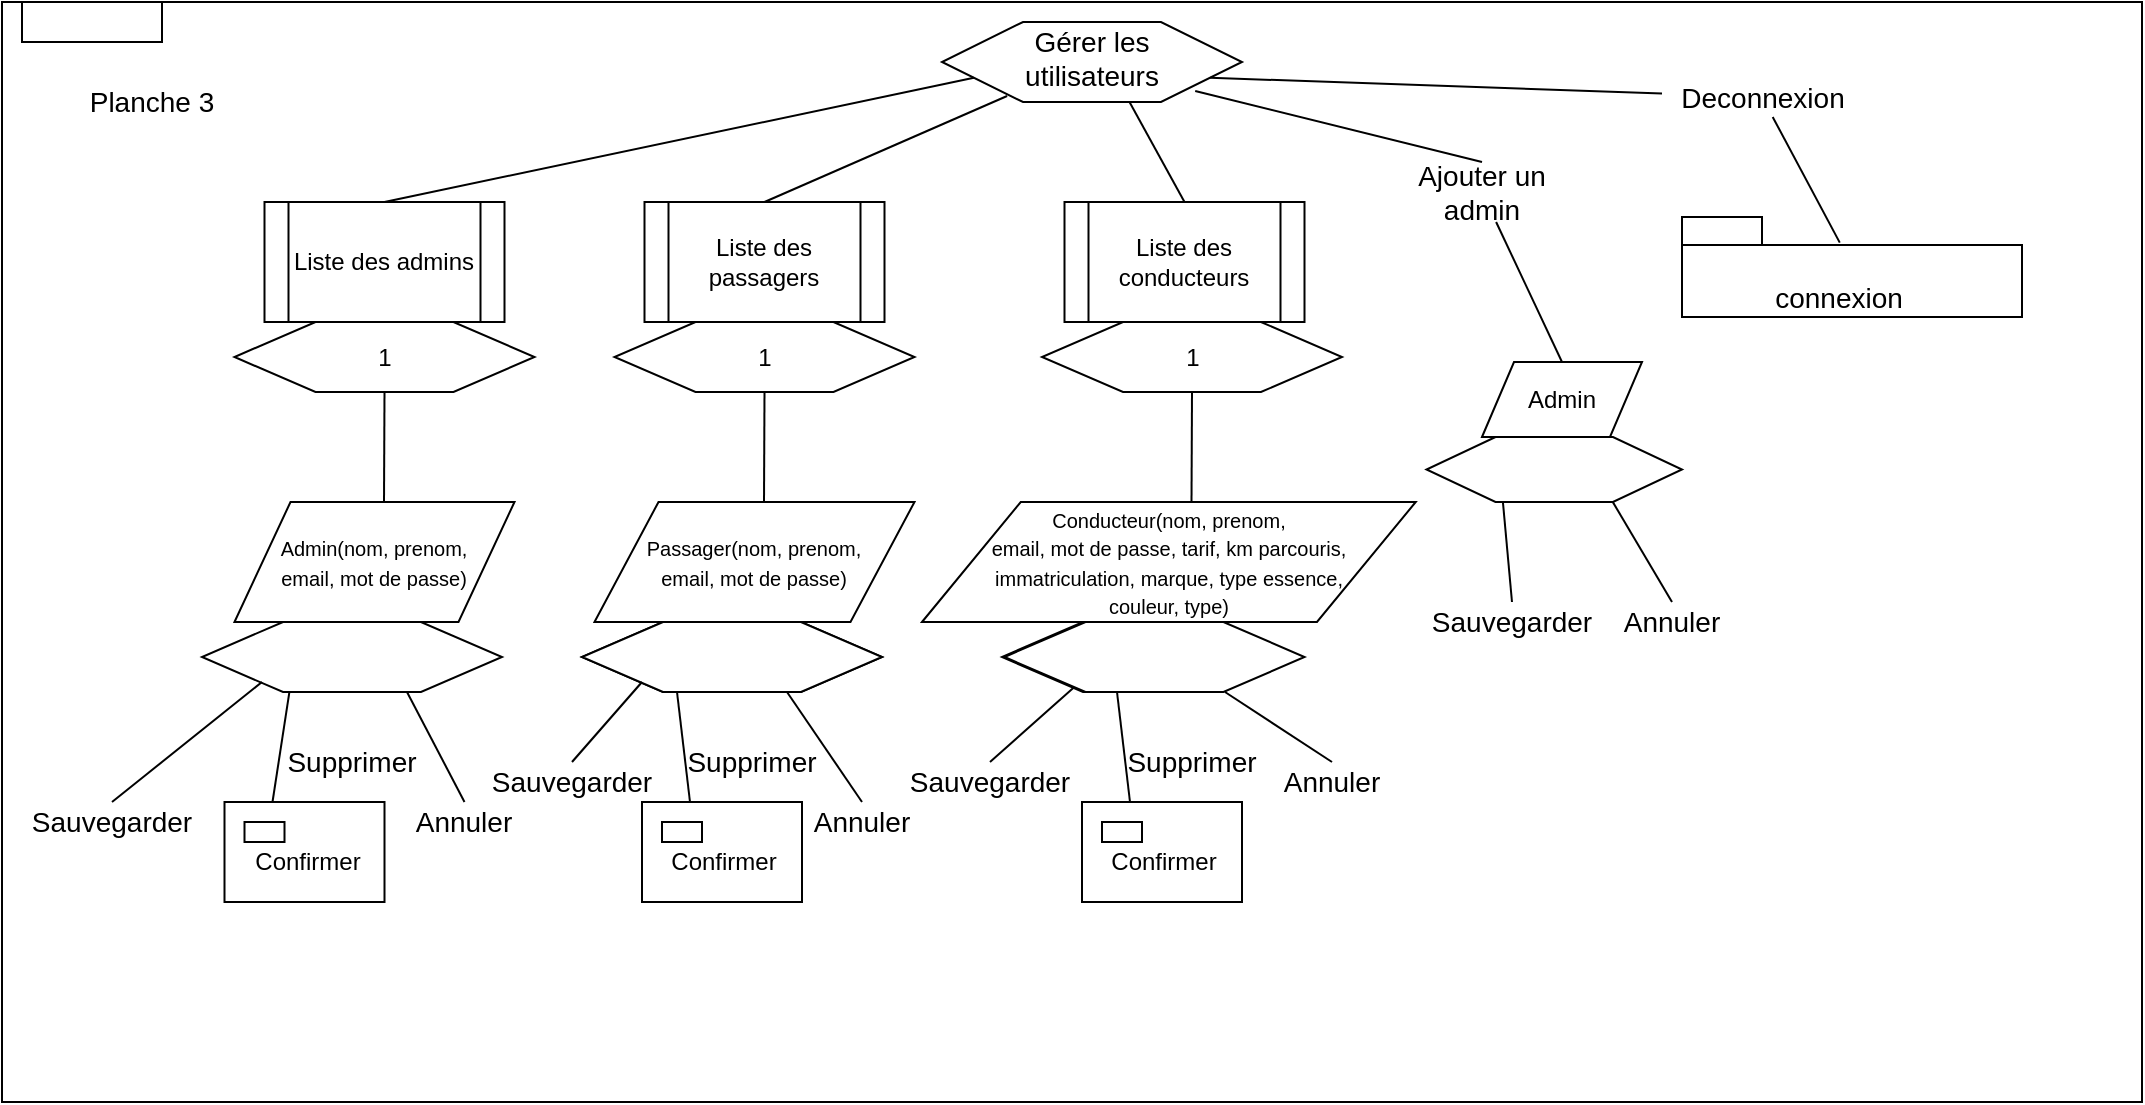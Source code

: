 <mxfile version="13.2.4"><diagram id="2PCBgB31YvBMI2pXOv3j" name="Page-1"><mxGraphModel dx="1422" dy="766" grid="1" gridSize="10" guides="1" tooltips="1" connect="1" arrows="1" fold="1" page="1" pageScale="1" pageWidth="850" pageHeight="1100" math="0" shadow="0"><root><mxCell id="0"/><mxCell id="1" parent="0"/><mxCell id="xLoOXKmFCkCMKsA1yaHF-1" value="" style="verticalLabelPosition=bottom;verticalAlign=top;html=1;shape=mxgraph.basic.rect;fillColor2=none;strokeWidth=1;size=20;indent=5;labelBackgroundColor=none;fontSize=14;fontColor=#000000;textOpacity=0;fillColor=none;" parent="1" vertex="1"><mxGeometry x="30" y="10" width="1070" height="550" as="geometry"/></mxCell><mxCell id="xLoOXKmFCkCMKsA1yaHF-2" value="" style="verticalLabelPosition=bottom;verticalAlign=top;html=1;shape=mxgraph.basic.rect;fillColor2=none;strokeWidth=1;size=20;indent=5;labelBackgroundColor=none;fillColor=none;fontSize=14;fontColor=#000000;" parent="1" vertex="1"><mxGeometry x="40" y="10" width="70" height="20" as="geometry"/></mxCell><mxCell id="xLoOXKmFCkCMKsA1yaHF-3" value="Planche 3" style="text;html=1;strokeColor=none;fillColor=none;align=center;verticalAlign=middle;whiteSpace=wrap;rounded=0;fontSize=14;" parent="1" vertex="1"><mxGeometry x="70" y="50" width="70" height="20" as="geometry"/></mxCell><mxCell id="xLoOXKmFCkCMKsA1yaHF-36" value="Liste des admins" style="shape=process;whiteSpace=wrap;html=1;backgroundOutline=1;" parent="1" vertex="1"><mxGeometry x="161.25" y="110" width="120" height="60" as="geometry"/></mxCell><mxCell id="xLoOXKmFCkCMKsA1yaHF-37" value="Liste des passagers" style="shape=process;whiteSpace=wrap;html=1;backgroundOutline=1;" parent="1" vertex="1"><mxGeometry x="351.25" y="110" width="120" height="60" as="geometry"/></mxCell><mxCell id="xLoOXKmFCkCMKsA1yaHF-38" value="Liste des conducteurs" style="shape=process;whiteSpace=wrap;html=1;backgroundOutline=1;" parent="1" vertex="1"><mxGeometry x="561.25" y="110" width="120" height="60" as="geometry"/></mxCell><mxCell id="xLoOXKmFCkCMKsA1yaHF-39" value="" style="verticalLabelPosition=bottom;verticalAlign=top;html=1;shape=hexagon;perimeter=hexagonPerimeter2;arcSize=6;size=0.27;" parent="1" vertex="1"><mxGeometry x="146.25" y="170" width="150" height="35" as="geometry"/></mxCell><mxCell id="xLoOXKmFCkCMKsA1yaHF-40" value="1" style="text;html=1;resizable=0;autosize=1;align=center;verticalAlign=middle;points=[];fillColor=none;strokeColor=none;rounded=0;" parent="1" vertex="1"><mxGeometry x="211.25" y="177.5" width="20" height="20" as="geometry"/></mxCell><mxCell id="xLoOXKmFCkCMKsA1yaHF-41" value="&lt;font style=&quot;font-size: 10px&quot;&gt;Admin(nom, prenom, &lt;br&gt;email, mot de passe)&lt;/font&gt;" style="shape=parallelogram;perimeter=parallelogramPerimeter;whiteSpace=wrap;html=1;" parent="1" vertex="1"><mxGeometry x="146.25" y="260" width="140" height="60" as="geometry"/></mxCell><mxCell id="xLoOXKmFCkCMKsA1yaHF-42" value="" style="endArrow=none;html=1;exitX=0.5;exitY=1;exitDx=0;exitDy=0;" parent="1" source="xLoOXKmFCkCMKsA1yaHF-39" edge="1"><mxGeometry width="50" height="50" relative="1" as="geometry"><mxPoint x="400" y="220" as="sourcePoint"/><mxPoint x="221" y="260" as="targetPoint"/></mxGeometry></mxCell><mxCell id="xLoOXKmFCkCMKsA1yaHF-43" value="" style="verticalLabelPosition=bottom;verticalAlign=top;html=1;shape=hexagon;perimeter=hexagonPerimeter2;arcSize=6;size=0.27;" parent="1" vertex="1"><mxGeometry x="336.25" y="170" width="150" height="35" as="geometry"/></mxCell><mxCell id="xLoOXKmFCkCMKsA1yaHF-44" value="&lt;font style=&quot;font-size: 10px&quot;&gt;Passager(nom, prenom, &lt;br&gt;email, mot de passe)&lt;/font&gt;" style="shape=parallelogram;perimeter=parallelogramPerimeter;whiteSpace=wrap;html=1;" parent="1" vertex="1"><mxGeometry x="326.25" y="260" width="160" height="60" as="geometry"/></mxCell><mxCell id="xLoOXKmFCkCMKsA1yaHF-45" value="" style="endArrow=none;html=1;exitX=0.5;exitY=1;exitDx=0;exitDy=0;" parent="1" source="xLoOXKmFCkCMKsA1yaHF-43" edge="1"><mxGeometry width="50" height="50" relative="1" as="geometry"><mxPoint x="590" y="220" as="sourcePoint"/><mxPoint x="411" y="260" as="targetPoint"/></mxGeometry></mxCell><mxCell id="xLoOXKmFCkCMKsA1yaHF-46" value="1" style="text;html=1;resizable=0;autosize=1;align=center;verticalAlign=middle;points=[];fillColor=none;strokeColor=none;rounded=0;" parent="1" vertex="1"><mxGeometry x="401.25" y="177.5" width="20" height="20" as="geometry"/></mxCell><mxCell id="xLoOXKmFCkCMKsA1yaHF-47" value="" style="verticalLabelPosition=bottom;verticalAlign=top;html=1;shape=hexagon;perimeter=hexagonPerimeter2;arcSize=6;size=0.27;" parent="1" vertex="1"><mxGeometry x="550" y="170" width="150" height="35" as="geometry"/></mxCell><mxCell id="xLoOXKmFCkCMKsA1yaHF-48" value="&lt;font style=&quot;font-size: 10px&quot;&gt;Conducteur(nom, prenom, &lt;br&gt;email, mot de passe, tarif, km parcouris, immatriculation, marque, type essence, &lt;br&gt;couleur, type)&lt;/font&gt;" style="shape=parallelogram;perimeter=parallelogramPerimeter;whiteSpace=wrap;html=1;" parent="1" vertex="1"><mxGeometry x="490" y="260" width="246.87" height="60" as="geometry"/></mxCell><mxCell id="xLoOXKmFCkCMKsA1yaHF-49" value="" style="endArrow=none;html=1;exitX=0.5;exitY=1;exitDx=0;exitDy=0;" parent="1" source="xLoOXKmFCkCMKsA1yaHF-47" edge="1"><mxGeometry width="50" height="50" relative="1" as="geometry"><mxPoint x="803.75" y="220" as="sourcePoint"/><mxPoint x="624.75" y="260" as="targetPoint"/></mxGeometry></mxCell><mxCell id="xLoOXKmFCkCMKsA1yaHF-50" value="1" style="text;html=1;resizable=0;autosize=1;align=center;verticalAlign=middle;points=[];fillColor=none;strokeColor=none;rounded=0;" parent="1" vertex="1"><mxGeometry x="615" y="177.5" width="20" height="20" as="geometry"/></mxCell><mxCell id="xLoOXKmFCkCMKsA1yaHF-51" value="" style="group" parent="1" vertex="1" connectable="0"><mxGeometry x="130" y="320" width="150" height="35" as="geometry"/></mxCell><mxCell id="xLoOXKmFCkCMKsA1yaHF-52" value="" style="verticalLabelPosition=bottom;verticalAlign=top;html=1;shape=hexagon;perimeter=hexagonPerimeter2;arcSize=6;size=0.27;" parent="xLoOXKmFCkCMKsA1yaHF-51" vertex="1"><mxGeometry width="150" height="35" as="geometry"/></mxCell><mxCell id="xLoOXKmFCkCMKsA1yaHF-54" value="" style="group" parent="1" vertex="1" connectable="0"><mxGeometry x="320" y="320" width="171.25" height="140" as="geometry"/></mxCell><mxCell id="xLoOXKmFCkCMKsA1yaHF-55" value="" style="verticalLabelPosition=bottom;verticalAlign=top;html=1;shape=hexagon;perimeter=hexagonPerimeter2;arcSize=6;size=0.27;" parent="xLoOXKmFCkCMKsA1yaHF-54" vertex="1"><mxGeometry width="150" height="35" as="geometry"/></mxCell><mxCell id="xLoOXKmFCkCMKsA1yaHF-68" value="" style="group" parent="xLoOXKmFCkCMKsA1yaHF-54" vertex="1" connectable="0"><mxGeometry width="150" height="35" as="geometry"/></mxCell><mxCell id="xLoOXKmFCkCMKsA1yaHF-69" value="" style="verticalLabelPosition=bottom;verticalAlign=top;html=1;shape=hexagon;perimeter=hexagonPerimeter2;arcSize=6;size=0.27;" parent="xLoOXKmFCkCMKsA1yaHF-68" vertex="1"><mxGeometry width="150" height="35" as="geometry"/></mxCell><mxCell id="xLoOXKmFCkCMKsA1yaHF-70" value="" style="endArrow=none;html=1;exitX=0.5;exitY=0;exitDx=0;exitDy=0;" parent="xLoOXKmFCkCMKsA1yaHF-54" source="xLoOXKmFCkCMKsA1yaHF-71" edge="1"><mxGeometry width="50" height="50" relative="1" as="geometry"><mxPoint x="-20" y="80" as="sourcePoint"/><mxPoint x="30" y="30" as="targetPoint"/></mxGeometry></mxCell><mxCell id="xLoOXKmFCkCMKsA1yaHF-71" value="Sauvegarder" style="text;html=1;strokeColor=none;fillColor=none;align=center;verticalAlign=middle;whiteSpace=wrap;rounded=0;fontSize=14;" parent="xLoOXKmFCkCMKsA1yaHF-54" vertex="1"><mxGeometry x="-40" y="70" width="70" height="20" as="geometry"/></mxCell><mxCell id="xLoOXKmFCkCMKsA1yaHF-73" value="Annuler" style="text;html=1;strokeColor=none;fillColor=none;align=center;verticalAlign=middle;whiteSpace=wrap;rounded=0;fontSize=14;" parent="xLoOXKmFCkCMKsA1yaHF-54" vertex="1"><mxGeometry x="105" y="90" width="70" height="20" as="geometry"/></mxCell><mxCell id="xLoOXKmFCkCMKsA1yaHF-75" value="" style="endArrow=none;html=1;exitX=0.5;exitY=0;exitDx=0;exitDy=0;entryX=0.375;entryY=1;entryDx=0;entryDy=0;" parent="xLoOXKmFCkCMKsA1yaHF-54" source="xLoOXKmFCkCMKsA1yaHF-73" edge="1"><mxGeometry width="50" height="50" relative="1" as="geometry"><mxPoint x="101.25" y="90" as="sourcePoint"/><mxPoint x="102.5" y="35" as="targetPoint"/></mxGeometry></mxCell><mxCell id="kG8NmdymlDc_Tn_aKkhA-5" value="Supprimer" style="text;html=1;strokeColor=none;fillColor=none;align=center;verticalAlign=middle;whiteSpace=wrap;rounded=0;fontSize=14;" vertex="1" parent="xLoOXKmFCkCMKsA1yaHF-54"><mxGeometry x="50" y="60" width="70" height="20" as="geometry"/></mxCell><mxCell id="kG8NmdymlDc_Tn_aKkhA-6" value="" style="endArrow=none;html=1;entryX=0.375;entryY=1;entryDx=0;entryDy=0;" edge="1" parent="xLoOXKmFCkCMKsA1yaHF-54"><mxGeometry width="50" height="50" relative="1" as="geometry"><mxPoint x="54" y="90" as="sourcePoint"/><mxPoint x="47.5" y="35" as="targetPoint"/></mxGeometry></mxCell><mxCell id="kG8NmdymlDc_Tn_aKkhA-7" value="" style="rounded=0;whiteSpace=wrap;html=1;" vertex="1" parent="xLoOXKmFCkCMKsA1yaHF-54"><mxGeometry x="30" y="90" width="80" height="50" as="geometry"/></mxCell><mxCell id="kG8NmdymlDc_Tn_aKkhA-8" value="" style="rounded=0;whiteSpace=wrap;html=1;" vertex="1" parent="xLoOXKmFCkCMKsA1yaHF-54"><mxGeometry x="40" y="100" width="20" height="10" as="geometry"/></mxCell><mxCell id="kG8NmdymlDc_Tn_aKkhA-9" value="Confirmer" style="text;html=1;strokeColor=none;fillColor=none;align=center;verticalAlign=middle;whiteSpace=wrap;rounded=0;" vertex="1" parent="xLoOXKmFCkCMKsA1yaHF-54"><mxGeometry x="51.25" y="110" width="40" height="20" as="geometry"/></mxCell><mxCell id="xLoOXKmFCkCMKsA1yaHF-57" value="" style="group" parent="1" vertex="1" connectable="0"><mxGeometry x="530" y="320" width="180.25" height="110" as="geometry"/></mxCell><mxCell id="xLoOXKmFCkCMKsA1yaHF-58" value="" style="verticalLabelPosition=bottom;verticalAlign=top;html=1;shape=hexagon;perimeter=hexagonPerimeter2;arcSize=6;size=0.27;" parent="xLoOXKmFCkCMKsA1yaHF-57" vertex="1"><mxGeometry width="150" height="35" as="geometry"/></mxCell><mxCell id="xLoOXKmFCkCMKsA1yaHF-78" value="" style="endArrow=none;html=1;exitX=0.5;exitY=0;exitDx=0;exitDy=0;" parent="xLoOXKmFCkCMKsA1yaHF-57" source="xLoOXKmFCkCMKsA1yaHF-79" edge="1"><mxGeometry width="50" height="50" relative="1" as="geometry"><mxPoint x="-331" y="-240" as="sourcePoint"/><mxPoint x="39" y="30" as="targetPoint"/></mxGeometry></mxCell><mxCell id="xLoOXKmFCkCMKsA1yaHF-81" value="Annuler" style="text;html=1;strokeColor=none;fillColor=none;align=center;verticalAlign=middle;whiteSpace=wrap;rounded=0;fontSize=14;" parent="xLoOXKmFCkCMKsA1yaHF-57" vertex="1"><mxGeometry x="130" y="70" width="70" height="20" as="geometry"/></mxCell><mxCell id="xLoOXKmFCkCMKsA1yaHF-83" value="" style="endArrow=none;html=1;exitX=0.5;exitY=0;exitDx=0;exitDy=0;entryX=0.375;entryY=1;entryDx=0;entryDy=0;" parent="xLoOXKmFCkCMKsA1yaHF-57" source="xLoOXKmFCkCMKsA1yaHF-81" edge="1"><mxGeometry width="50" height="50" relative="1" as="geometry"><mxPoint x="-209.75" y="-230" as="sourcePoint"/><mxPoint x="111.5" y="35" as="targetPoint"/></mxGeometry></mxCell><mxCell id="xLoOXKmFCkCMKsA1yaHF-76" value="" style="group" parent="xLoOXKmFCkCMKsA1yaHF-57" vertex="1" connectable="0"><mxGeometry x="1.25" width="150" height="35" as="geometry"/></mxCell><mxCell id="xLoOXKmFCkCMKsA1yaHF-77" value="" style="verticalLabelPosition=bottom;verticalAlign=top;html=1;shape=hexagon;perimeter=hexagonPerimeter2;arcSize=6;size=0.27;" parent="xLoOXKmFCkCMKsA1yaHF-76" vertex="1"><mxGeometry width="150" height="35" as="geometry"/></mxCell><mxCell id="xLoOXKmFCkCMKsA1yaHF-60" value="" style="endArrow=none;html=1;exitX=0.5;exitY=0;exitDx=0;exitDy=0;" parent="1" source="xLoOXKmFCkCMKsA1yaHF-63" edge="1"><mxGeometry width="50" height="50" relative="1" as="geometry"><mxPoint x="110" y="400" as="sourcePoint"/><mxPoint x="160" y="350" as="targetPoint"/></mxGeometry></mxCell><mxCell id="xLoOXKmFCkCMKsA1yaHF-63" value="Sauvegarder" style="text;html=1;strokeColor=none;fillColor=none;align=center;verticalAlign=middle;whiteSpace=wrap;rounded=0;fontSize=14;" parent="1" vertex="1"><mxGeometry x="50" y="410" width="70" height="20" as="geometry"/></mxCell><mxCell id="xLoOXKmFCkCMKsA1yaHF-67" value="" style="endArrow=none;html=1;exitX=0.5;exitY=0;exitDx=0;exitDy=0;entryX=0.375;entryY=1;entryDx=0;entryDy=0;" parent="1" source="xLoOXKmFCkCMKsA1yaHF-65" edge="1"><mxGeometry width="50" height="50" relative="1" as="geometry"><mxPoint x="231.25" y="410" as="sourcePoint"/><mxPoint x="232.5" y="355" as="targetPoint"/></mxGeometry></mxCell><mxCell id="xLoOXKmFCkCMKsA1yaHF-65" value="Annuler" style="text;html=1;strokeColor=none;fillColor=none;align=center;verticalAlign=middle;whiteSpace=wrap;rounded=0;fontSize=14;" parent="1" vertex="1"><mxGeometry x="226.25" y="410" width="70" height="20" as="geometry"/></mxCell><mxCell id="xLoOXKmFCkCMKsA1yaHF-79" value="Sauvegarder" style="text;html=1;strokeColor=none;fillColor=none;align=center;verticalAlign=middle;whiteSpace=wrap;rounded=0;fontSize=14;" parent="1" vertex="1"><mxGeometry x="489" y="390" width="70" height="20" as="geometry"/></mxCell><mxCell id="xLoOXKmFCkCMKsA1yaHF-85" value="" style="verticalLabelPosition=bottom;verticalAlign=top;html=1;shape=hexagon;perimeter=hexagonPerimeter2;arcSize=6;size=0.27;" parent="1" vertex="1"><mxGeometry x="500" y="20" width="150" height="40" as="geometry"/></mxCell><mxCell id="xLoOXKmFCkCMKsA1yaHF-86" value="Gérer les utilisateurs" style="text;html=1;strokeColor=none;fillColor=none;align=center;verticalAlign=middle;whiteSpace=wrap;rounded=0;fontSize=14;" parent="1" vertex="1"><mxGeometry x="525" y="27.5" width="100" height="20" as="geometry"/></mxCell><mxCell id="xLoOXKmFCkCMKsA1yaHF-87" value="" style="endArrow=none;html=1;fontSize=14;entryX=0;entryY=0.75;entryDx=0;entryDy=0;exitX=0.5;exitY=0;exitDx=0;exitDy=0;" parent="1" source="xLoOXKmFCkCMKsA1yaHF-36" target="xLoOXKmFCkCMKsA1yaHF-85" edge="1"><mxGeometry width="50" height="50" relative="1" as="geometry"><mxPoint x="410" y="190" as="sourcePoint"/><mxPoint x="460" y="140" as="targetPoint"/></mxGeometry></mxCell><mxCell id="xLoOXKmFCkCMKsA1yaHF-88" value="" style="endArrow=none;html=1;fontSize=14;entryX=0.217;entryY=0.925;entryDx=0;entryDy=0;exitX=0.5;exitY=0;exitDx=0;exitDy=0;entryPerimeter=0;" parent="1" source="xLoOXKmFCkCMKsA1yaHF-37" target="xLoOXKmFCkCMKsA1yaHF-85" edge="1"><mxGeometry width="50" height="50" relative="1" as="geometry"><mxPoint x="231.25" y="120" as="sourcePoint"/><mxPoint x="525.945" y="57.874" as="targetPoint"/></mxGeometry></mxCell><mxCell id="xLoOXKmFCkCMKsA1yaHF-89" value="" style="endArrow=none;html=1;fontSize=14;entryX=0.625;entryY=1;entryDx=0;entryDy=0;exitX=0.5;exitY=0;exitDx=0;exitDy=0;" parent="1" source="xLoOXKmFCkCMKsA1yaHF-38" target="xLoOXKmFCkCMKsA1yaHF-85" edge="1"><mxGeometry width="50" height="50" relative="1" as="geometry"><mxPoint x="421.25" y="120" as="sourcePoint"/><mxPoint x="542.55" y="67" as="targetPoint"/></mxGeometry></mxCell><mxCell id="xLoOXKmFCkCMKsA1yaHF-90" value="" style="endArrow=none;html=1;fontSize=14;fontColor=#000000;entryX=1;entryY=0.75;entryDx=0;entryDy=0;" parent="1" source="xLoOXKmFCkCMKsA1yaHF-91" target="xLoOXKmFCkCMKsA1yaHF-85" edge="1"><mxGeometry width="50" height="50" relative="1" as="geometry"><mxPoint x="670" y="257.5" as="sourcePoint"/><mxPoint x="700" y="47.5" as="targetPoint"/></mxGeometry></mxCell><mxCell id="xLoOXKmFCkCMKsA1yaHF-91" value="Deconnexion" style="text;html=1;align=center;verticalAlign=middle;resizable=0;points=[];autosize=1;fontSize=14;fontColor=#000000;" parent="1" vertex="1"><mxGeometry x="860" y="47.5" width="100" height="20" as="geometry"/></mxCell><mxCell id="xLoOXKmFCkCMKsA1yaHF-92" value="" style="shape=folder;fontStyle=1;spacingTop=10;tabWidth=40;tabHeight=14;tabPosition=left;html=1;labelBackgroundColor=none;fillColor=none;fontSize=14;fontColor=#000000;" parent="1" vertex="1"><mxGeometry x="870" y="117.5" width="170" height="50" as="geometry"/></mxCell><mxCell id="xLoOXKmFCkCMKsA1yaHF-93" value="connexion" style="text;html=1;align=center;verticalAlign=middle;resizable=0;points=[];autosize=1;fontSize=14;fontColor=#000000;" parent="1" vertex="1"><mxGeometry x="907.5" y="147.5" width="80" height="20" as="geometry"/></mxCell><mxCell id="xLoOXKmFCkCMKsA1yaHF-94" value="" style="endArrow=none;html=1;fontSize=14;fontColor=#000000;exitX=0.464;exitY=0.256;exitDx=0;exitDy=0;exitPerimeter=0;" parent="1" source="xLoOXKmFCkCMKsA1yaHF-92" target="xLoOXKmFCkCMKsA1yaHF-91" edge="1"><mxGeometry width="50" height="50" relative="1" as="geometry"><mxPoint x="780" y="237.5" as="sourcePoint"/><mxPoint x="830" y="187.5" as="targetPoint"/></mxGeometry></mxCell><mxCell id="xLoOXKmFCkCMKsA1yaHF-95" value="" style="endArrow=none;html=1;fontSize=14;entryX=0.844;entryY=0.862;entryDx=0;entryDy=0;entryPerimeter=0;exitX=0.5;exitY=0;exitDx=0;exitDy=0;" parent="1" source="xLoOXKmFCkCMKsA1yaHF-96" target="xLoOXKmFCkCMKsA1yaHF-85" edge="1"><mxGeometry width="50" height="50" relative="1" as="geometry"><mxPoint x="730" y="240" as="sourcePoint"/><mxPoint x="780" y="190" as="targetPoint"/></mxGeometry></mxCell><mxCell id="xLoOXKmFCkCMKsA1yaHF-96" value="Ajouter un admin" style="text;html=1;strokeColor=none;fillColor=none;align=center;verticalAlign=middle;whiteSpace=wrap;rounded=0;fontSize=14;" parent="1" vertex="1"><mxGeometry x="730" y="90" width="80" height="30" as="geometry"/></mxCell><mxCell id="xLoOXKmFCkCMKsA1yaHF-98" value="Admin" style="shape=parallelogram;perimeter=parallelogramPerimeter;whiteSpace=wrap;html=1;" parent="1" vertex="1"><mxGeometry x="770" y="190" width="80" height="37.5" as="geometry"/></mxCell><mxCell id="xLoOXKmFCkCMKsA1yaHF-99" value="" style="endArrow=none;html=1;fontSize=14;exitX=0.5;exitY=0;exitDx=0;exitDy=0;" parent="1" source="xLoOXKmFCkCMKsA1yaHF-98" target="xLoOXKmFCkCMKsA1yaHF-96" edge="1"><mxGeometry width="50" height="50" relative="1" as="geometry"><mxPoint x="730" y="310" as="sourcePoint"/><mxPoint x="780" y="260" as="targetPoint"/></mxGeometry></mxCell><mxCell id="xLoOXKmFCkCMKsA1yaHF-100" value="" style="endArrow=none;html=1;exitX=0.5;exitY=0;exitDx=0;exitDy=0;" parent="1" source="xLoOXKmFCkCMKsA1yaHF-107" edge="1"><mxGeometry width="50" height="50" relative="1" as="geometry"><mxPoint x="-120" y="-335" as="sourcePoint"/><mxPoint x="780" y="255" as="targetPoint"/></mxGeometry></mxCell><mxCell id="xLoOXKmFCkCMKsA1yaHF-102" value="Annuler" style="text;html=1;strokeColor=none;fillColor=none;align=center;verticalAlign=middle;whiteSpace=wrap;rounded=0;fontSize=14;" parent="1" vertex="1"><mxGeometry x="830" y="310" width="70" height="20" as="geometry"/></mxCell><mxCell id="xLoOXKmFCkCMKsA1yaHF-104" value="" style="endArrow=none;html=1;exitX=0.5;exitY=0;exitDx=0;exitDy=0;entryX=0.726;entryY=0.979;entryDx=0;entryDy=0;entryPerimeter=0;" parent="1" source="xLoOXKmFCkCMKsA1yaHF-102" target="xLoOXKmFCkCMKsA1yaHF-106" edge="1"><mxGeometry width="50" height="50" relative="1" as="geometry"><mxPoint x="1.25" y="-325" as="sourcePoint"/><mxPoint x="852.5" y="260" as="targetPoint"/></mxGeometry></mxCell><mxCell id="xLoOXKmFCkCMKsA1yaHF-105" value="" style="group" parent="1" vertex="1" connectable="0"><mxGeometry x="742.25" y="227.5" width="127.75" height="32.5" as="geometry"/></mxCell><mxCell id="xLoOXKmFCkCMKsA1yaHF-106" value="" style="verticalLabelPosition=bottom;verticalAlign=top;html=1;shape=hexagon;perimeter=hexagonPerimeter2;arcSize=6;size=0.27;" parent="xLoOXKmFCkCMKsA1yaHF-105" vertex="1"><mxGeometry width="127.75" height="32.5" as="geometry"/></mxCell><mxCell id="xLoOXKmFCkCMKsA1yaHF-107" value="Sauvegarder" style="text;html=1;strokeColor=none;fillColor=none;align=center;verticalAlign=middle;whiteSpace=wrap;rounded=0;fontSize=14;" parent="1" vertex="1"><mxGeometry x="750" y="310" width="70" height="20" as="geometry"/></mxCell><mxCell id="xLoOXKmFCkCMKsA1yaHF-80" value="Supprimer" style="text;html=1;strokeColor=none;fillColor=none;align=center;verticalAlign=middle;whiteSpace=wrap;rounded=0;fontSize=14;" parent="1" vertex="1"><mxGeometry x="590" y="380" width="70" height="20" as="geometry"/></mxCell><mxCell id="xLoOXKmFCkCMKsA1yaHF-82" value="" style="endArrow=none;html=1;entryX=0.375;entryY=1;entryDx=0;entryDy=0;" parent="1" target="xLoOXKmFCkCMKsA1yaHF-77" edge="1"><mxGeometry width="50" height="50" relative="1" as="geometry"><mxPoint x="594" y="410" as="sourcePoint"/><mxPoint x="294" y="35" as="targetPoint"/></mxGeometry></mxCell><mxCell id="kG8NmdymlDc_Tn_aKkhA-1" value="" style="rounded=0;whiteSpace=wrap;html=1;" vertex="1" parent="1"><mxGeometry x="570" y="410" width="80" height="50" as="geometry"/></mxCell><mxCell id="kG8NmdymlDc_Tn_aKkhA-2" value="" style="rounded=0;whiteSpace=wrap;html=1;" vertex="1" parent="1"><mxGeometry x="580" y="420" width="20" height="10" as="geometry"/></mxCell><mxCell id="kG8NmdymlDc_Tn_aKkhA-3" value="Confirmer" style="text;html=1;strokeColor=none;fillColor=none;align=center;verticalAlign=middle;whiteSpace=wrap;rounded=0;" vertex="1" parent="1"><mxGeometry x="591.25" y="430" width="40" height="20" as="geometry"/></mxCell><mxCell id="kG8NmdymlDc_Tn_aKkhA-10" value="Supprimer" style="text;html=1;strokeColor=none;fillColor=none;align=center;verticalAlign=middle;whiteSpace=wrap;rounded=0;fontSize=14;" vertex="1" parent="1"><mxGeometry x="170" y="380" width="70" height="20" as="geometry"/></mxCell><mxCell id="kG8NmdymlDc_Tn_aKkhA-11" value="" style="endArrow=none;html=1;entryX=0.291;entryY=1.01;entryDx=0;entryDy=0;entryPerimeter=0;" edge="1" parent="1" target="xLoOXKmFCkCMKsA1yaHF-52"><mxGeometry width="50" height="50" relative="1" as="geometry"><mxPoint x="165.25" y="410" as="sourcePoint"/><mxPoint x="158.75" y="355" as="targetPoint"/></mxGeometry></mxCell><mxCell id="kG8NmdymlDc_Tn_aKkhA-12" value="" style="rounded=0;whiteSpace=wrap;html=1;" vertex="1" parent="1"><mxGeometry x="141.25" y="410" width="80" height="50" as="geometry"/></mxCell><mxCell id="kG8NmdymlDc_Tn_aKkhA-13" value="" style="rounded=0;whiteSpace=wrap;html=1;" vertex="1" parent="1"><mxGeometry x="151.25" y="420" width="20" height="10" as="geometry"/></mxCell><mxCell id="kG8NmdymlDc_Tn_aKkhA-14" value="Confirmer" style="text;html=1;strokeColor=none;fillColor=none;align=center;verticalAlign=middle;whiteSpace=wrap;rounded=0;" vertex="1" parent="1"><mxGeometry x="162.5" y="430" width="40" height="20" as="geometry"/></mxCell></root></mxGraphModel></diagram></mxfile>